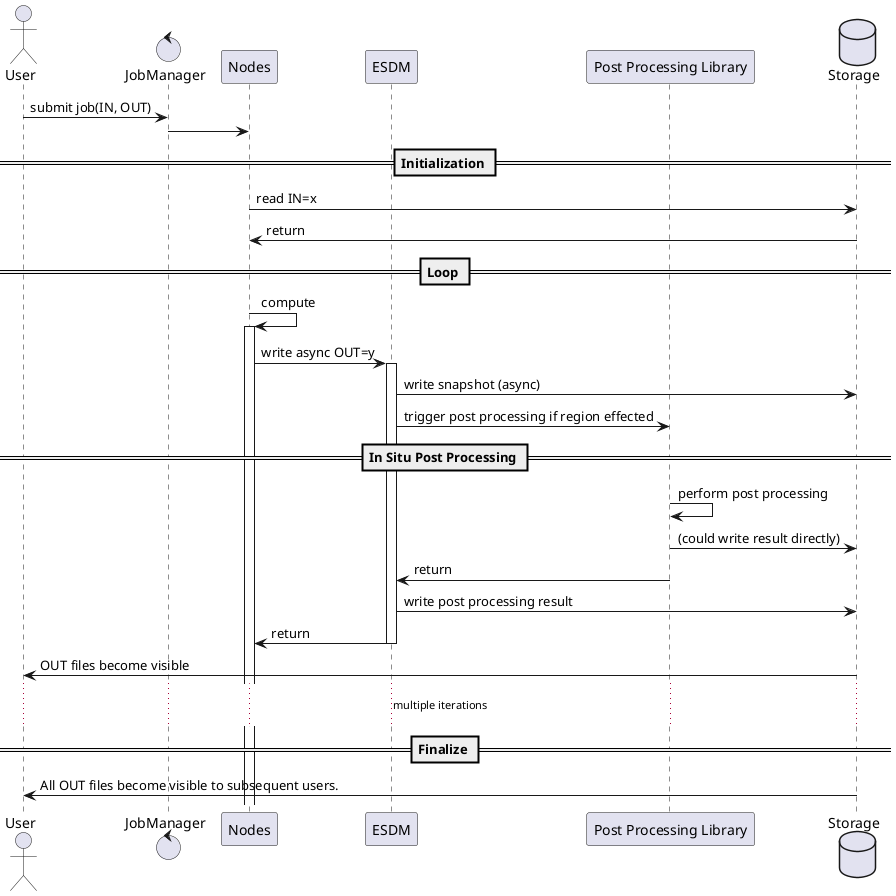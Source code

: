 @startuml
actor User
control JobManager
participant Nodes
participant ESDM
participant "Post Processing Library" as libpost
database Storage


User -> JobManager: submit job(IN, OUT)
JobManager -> Nodes

== Initialization ==

Nodes -> Storage: read IN=x
Storage -> Nodes: return

== Loop ==

Nodes -> Nodes: compute
activate Nodes

Nodes -> ESDM: write async OUT=y
activate ESDM
ESDM -> Storage: write snapshot (async)
ESDM -> libpost: trigger post processing if region effected


== In Situ Post Processing ==
libpost -> libpost: perform post processing
libpost -> Storage: (could write result directly)
ESDM <- libpost: return
ESDM -> Storage: write post processing result
ESDM -> Nodes: return

deactivate ESDM

Storage -> User: OUT files become visible

...multiple iterations...

== Finalize ==

Storage -> User: All OUT files become visible to subsequent users.


@enduml
